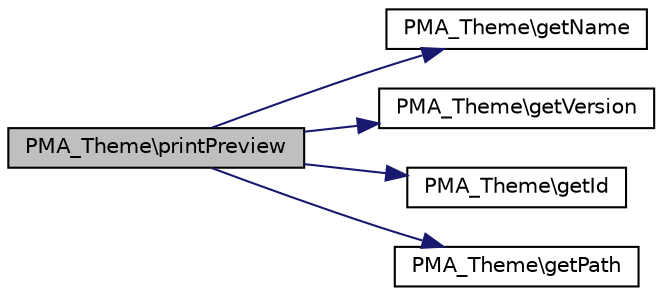 digraph G
{
  edge [fontname="Helvetica",fontsize="10",labelfontname="Helvetica",labelfontsize="10"];
  node [fontname="Helvetica",fontsize="10",shape=record];
  rankdir="LR";
  Node1 [label="PMA_Theme\\printPreview",height=0.2,width=0.4,color="black", fillcolor="grey75", style="filled" fontcolor="black"];
  Node1 -> Node2 [color="midnightblue",fontsize="10",style="solid",fontname="Helvetica"];
  Node2 [label="PMA_Theme\\getName",height=0.2,width=0.4,color="black", fillcolor="white", style="filled",URL="$classPMA__Theme.html#aa6a77c3b30d2fadc9ae2fadc1a61a66a",tooltip="returns name"];
  Node1 -> Node3 [color="midnightblue",fontsize="10",style="solid",fontname="Helvetica"];
  Node3 [label="PMA_Theme\\getVersion",height=0.2,width=0.4,color="black", fillcolor="white", style="filled",URL="$classPMA__Theme.html#a2f42ef45e232e03b32b869590dc3a7fe",tooltip="returns version"];
  Node1 -> Node4 [color="midnightblue",fontsize="10",style="solid",fontname="Helvetica"];
  Node4 [label="PMA_Theme\\getId",height=0.2,width=0.4,color="black", fillcolor="white", style="filled",URL="$classPMA__Theme.html#acc81e603700fc16c60b88bfed2fdbdcc",tooltip="returns id"];
  Node1 -> Node5 [color="midnightblue",fontsize="10",style="solid",fontname="Helvetica"];
  Node5 [label="PMA_Theme\\getPath",height=0.2,width=0.4,color="black", fillcolor="white", style="filled",URL="$classPMA__Theme.html#ad1f1b40090e2cf8202e0579b137c0792",tooltip="returns path to theme"];
}
